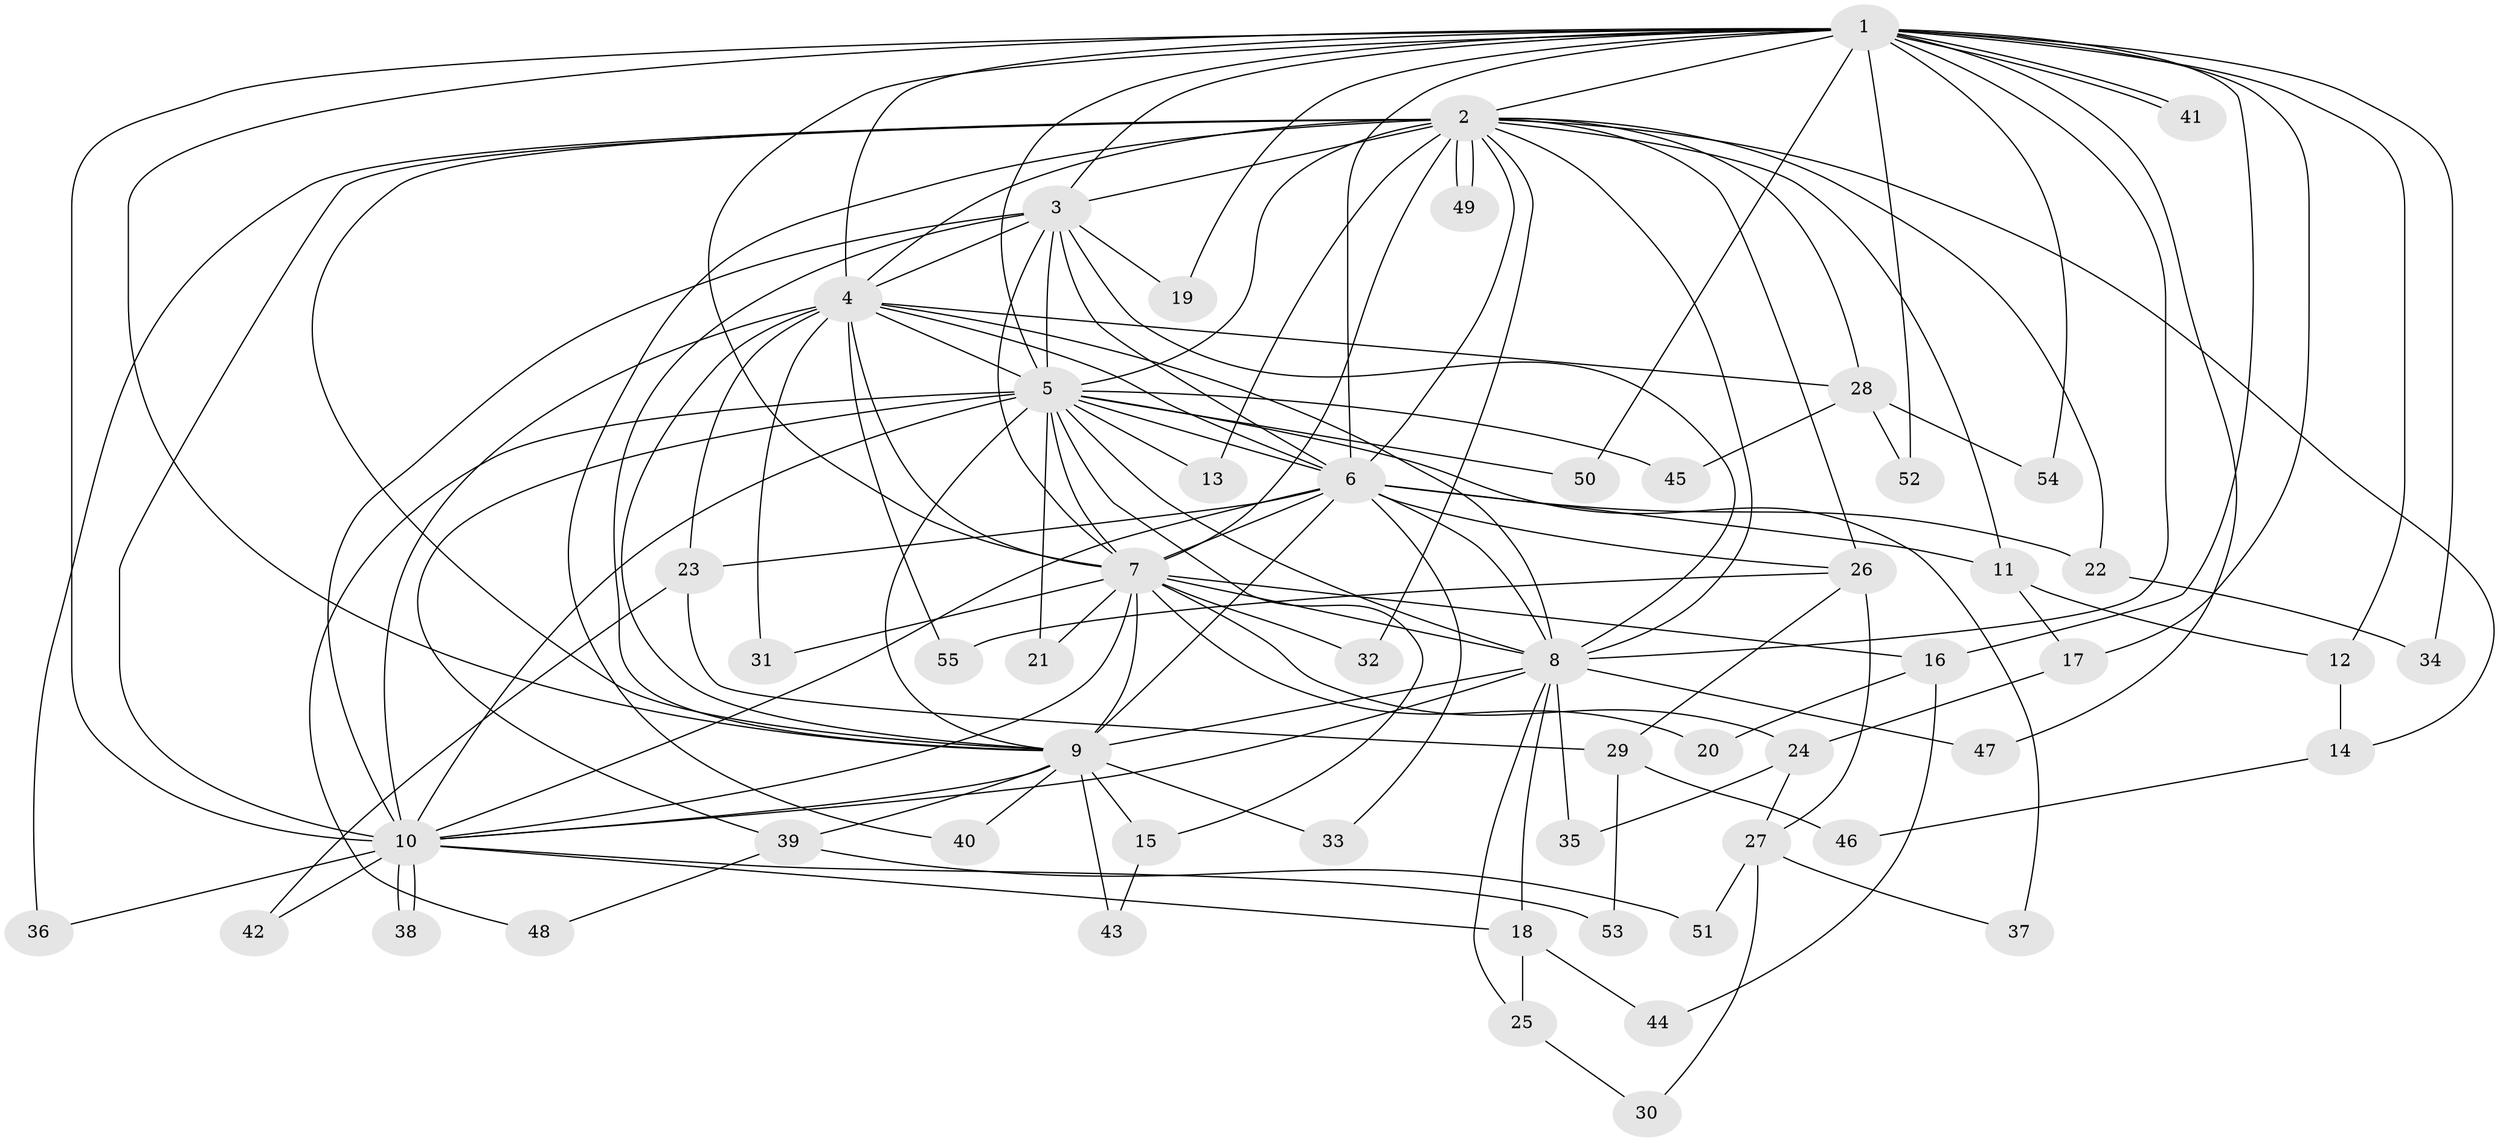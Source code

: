 // coarse degree distribution, {15: 0.037037037037037035, 14: 0.07407407407407407, 7: 0.037037037037037035, 11: 0.07407407407407407, 8: 0.037037037037037035, 5: 0.1111111111111111, 2: 0.48148148148148145, 3: 0.07407407407407407, 1: 0.037037037037037035, 4: 0.037037037037037035}
// Generated by graph-tools (version 1.1) at 2025/54/03/05/25 16:54:47]
// undirected, 55 vertices, 135 edges
graph export_dot {
graph [start="1"]
  node [color=gray90,style=filled];
  1;
  2;
  3;
  4;
  5;
  6;
  7;
  8;
  9;
  10;
  11;
  12;
  13;
  14;
  15;
  16;
  17;
  18;
  19;
  20;
  21;
  22;
  23;
  24;
  25;
  26;
  27;
  28;
  29;
  30;
  31;
  32;
  33;
  34;
  35;
  36;
  37;
  38;
  39;
  40;
  41;
  42;
  43;
  44;
  45;
  46;
  47;
  48;
  49;
  50;
  51;
  52;
  53;
  54;
  55;
  1 -- 2;
  1 -- 3;
  1 -- 4;
  1 -- 5;
  1 -- 6;
  1 -- 7;
  1 -- 8;
  1 -- 9;
  1 -- 10;
  1 -- 12;
  1 -- 16;
  1 -- 17;
  1 -- 19;
  1 -- 34;
  1 -- 41;
  1 -- 41;
  1 -- 47;
  1 -- 50;
  1 -- 52;
  1 -- 54;
  2 -- 3;
  2 -- 4;
  2 -- 5;
  2 -- 6;
  2 -- 7;
  2 -- 8;
  2 -- 9;
  2 -- 10;
  2 -- 11;
  2 -- 13;
  2 -- 14;
  2 -- 22;
  2 -- 26;
  2 -- 28;
  2 -- 32;
  2 -- 36;
  2 -- 40;
  2 -- 49;
  2 -- 49;
  3 -- 4;
  3 -- 5;
  3 -- 6;
  3 -- 7;
  3 -- 8;
  3 -- 9;
  3 -- 10;
  3 -- 19;
  4 -- 5;
  4 -- 6;
  4 -- 7;
  4 -- 8;
  4 -- 9;
  4 -- 10;
  4 -- 23;
  4 -- 28;
  4 -- 31;
  4 -- 55;
  5 -- 6;
  5 -- 7;
  5 -- 8;
  5 -- 9;
  5 -- 10;
  5 -- 13;
  5 -- 15;
  5 -- 21;
  5 -- 37;
  5 -- 39;
  5 -- 45;
  5 -- 48;
  5 -- 50;
  6 -- 7;
  6 -- 8;
  6 -- 9;
  6 -- 10;
  6 -- 11;
  6 -- 22;
  6 -- 23;
  6 -- 26;
  6 -- 33;
  7 -- 8;
  7 -- 9;
  7 -- 10;
  7 -- 16;
  7 -- 20;
  7 -- 21;
  7 -- 24;
  7 -- 31;
  7 -- 32;
  8 -- 9;
  8 -- 10;
  8 -- 18;
  8 -- 25;
  8 -- 35;
  8 -- 47;
  9 -- 10;
  9 -- 15;
  9 -- 33;
  9 -- 39;
  9 -- 40;
  9 -- 43;
  10 -- 18;
  10 -- 36;
  10 -- 38;
  10 -- 38;
  10 -- 42;
  10 -- 53;
  11 -- 12;
  11 -- 17;
  12 -- 14;
  14 -- 46;
  15 -- 43;
  16 -- 20;
  16 -- 44;
  17 -- 24;
  18 -- 25;
  18 -- 44;
  22 -- 34;
  23 -- 29;
  23 -- 42;
  24 -- 27;
  24 -- 35;
  25 -- 30;
  26 -- 27;
  26 -- 29;
  26 -- 55;
  27 -- 30;
  27 -- 37;
  27 -- 51;
  28 -- 45;
  28 -- 52;
  28 -- 54;
  29 -- 46;
  29 -- 53;
  39 -- 48;
  39 -- 51;
}
